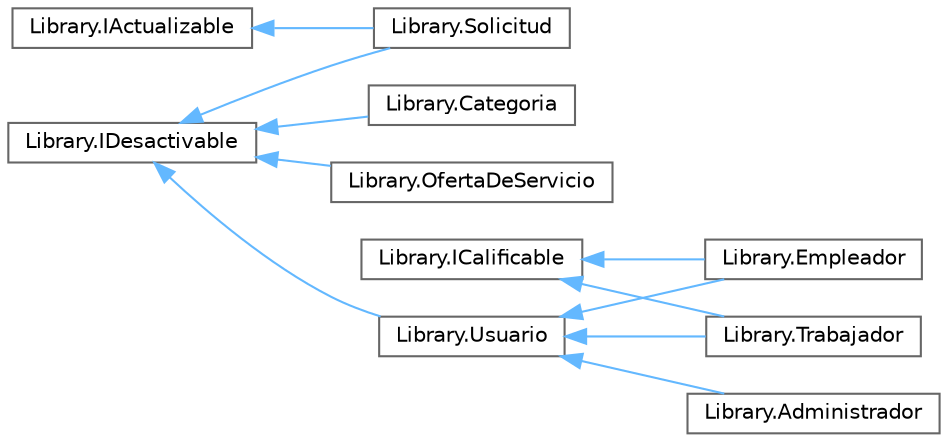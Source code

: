 digraph "Graphical Class Hierarchy"
{
 // INTERACTIVE_SVG=YES
 // LATEX_PDF_SIZE
  bgcolor="transparent";
  edge [fontname=Helvetica,fontsize=10,labelfontname=Helvetica,labelfontsize=10];
  node [fontname=Helvetica,fontsize=10,shape=box,height=0.2,width=0.4];
  rankdir="LR";
  Node0 [label="Library.IActualizable",height=0.2,width=0.4,color="grey40", fillcolor="white", style="filled",URL="$interfaceLibrary_1_1IActualizable.html",tooltip="Interfaz para actualizar una fecha ."];
  Node0 -> Node1 [dir="back",color="steelblue1",style="solid"];
  Node1 [label="Library.Solicitud",height=0.2,width=0.4,color="grey40", fillcolor="white", style="filled",URL="$classLibrary_1_1Solicitud.html",tooltip="Clase Solicitud para iniciar una OfertaDeServicio."];
  Node8 [label="Library.ICalificable",height=0.2,width=0.4,color="grey40", fillcolor="white", style="filled",URL="$interfaceLibrary_1_1ICalificable.html",tooltip="Interfaz para calificar entre Trabajador/es y Empleador/es."];
  Node8 -> Node7 [dir="back",color="steelblue1",style="solid"];
  Node7 [label="Library.Empleador",height=0.2,width=0.4,color="grey40", fillcolor="white", style="filled",URL="$classLibrary_1_1Empleador.html",tooltip="Clase Empleador que hereda de Usuario."];
  Node8 -> Node9 [dir="back",color="steelblue1",style="solid"];
  Node9 [label="Library.Trabajador",height=0.2,width=0.4,color="grey40", fillcolor="white", style="filled",URL="$classLibrary_1_1Trabajador.html",tooltip="Clase que hereda de ."];
  Node2 [label="Library.IDesactivable",height=0.2,width=0.4,color="grey40", fillcolor="white", style="filled",URL="$interfaceLibrary_1_1IDesactivable.html",tooltip="Interfaz para el manejo de actividad de un usuario, una categoría, etc."];
  Node2 -> Node3 [dir="back",color="steelblue1",style="solid"];
  Node3 [label="Library.Categoria",height=0.2,width=0.4,color="grey40", fillcolor="white", style="filled",URL="$classLibrary_1_1Categoria.html",tooltip="Clase para conocer y agregar categorias de ofertas de servicio."];
  Node2 -> Node4 [dir="back",color="steelblue1",style="solid"];
  Node4 [label="Library.OfertaDeServicio",height=0.2,width=0.4,color="grey40", fillcolor="white", style="filled",URL="$classLibrary_1_1OfertaDeServicio.html",tooltip="Clase que representa una oferta de servicio"];
  Node2 -> Node1 [dir="back",color="steelblue1",style="solid"];
  Node2 -> Node5 [dir="back",color="steelblue1",style="solid"];
  Node5 [label="Library.Usuario",height=0.2,width=0.4,color="grey40", fillcolor="white", style="filled",URL="$classLibrary_1_1Usuario.html",tooltip="Clase abstracta Usuario para que luego hereden Administrador, Trabajador y Empleador."];
  Node5 -> Node6 [dir="back",color="steelblue1",style="solid"];
  Node6 [label="Library.Administrador",height=0.2,width=0.4,color="grey40", fillcolor="white", style="filled",URL="$classLibrary_1_1Administrador.html",tooltip="Clase Administrador que hereda de Usuario."];
  Node5 -> Node7 [dir="back",color="steelblue1",style="solid"];
  Node5 -> Node9 [dir="back",color="steelblue1",style="solid"];
}
